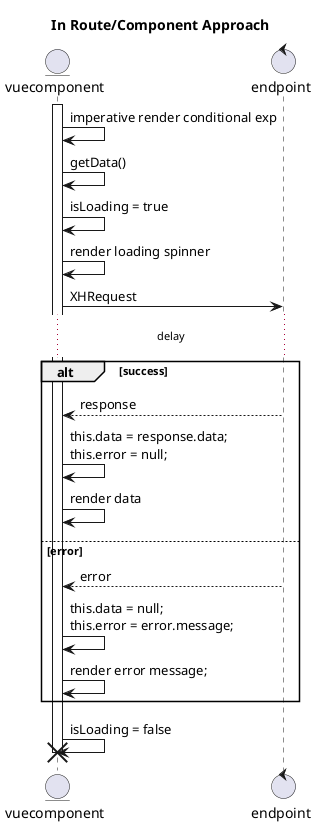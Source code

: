 @startuml
!pragma teoz true

title In Route/Component Approach
entity vuecomponent
control endpoint

activate vuecomponent
vuecomponent -> vuecomponent: imperative render conditional exp
vuecomponent -> vuecomponent: getData()
vuecomponent -> vuecomponent: isLoading = true
vuecomponent -> vuecomponent: render loading spinner
vuecomponent -> endpoint: XHRequest
... delay ...

alt success
endpoint --> vuecomponent: response
vuecomponent -> vuecomponent: this.data = response.data;\nthis.error = null;
vuecomponent -> vuecomponent: render data

else error
endpoint --> vuecomponent: error
vuecomponent -> vuecomponent: this.data = null;\nthis.error = error.message;
vuecomponent -> vuecomponent: render error message;

end

vuecomponent -> vuecomponent: isLoading = false

destroy vuecomponent

@enduml